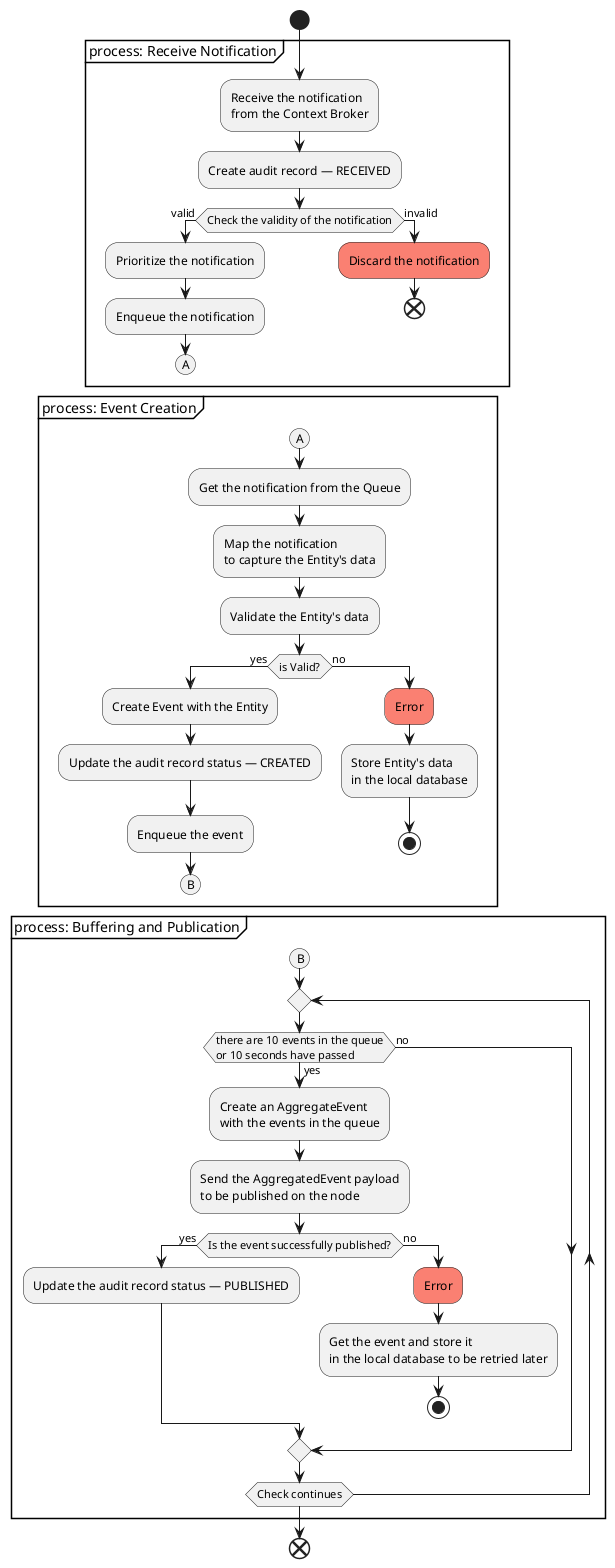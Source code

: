 @startuml
'https://plantuml.com/activity-diagram-beta
start
partition "process: Receive Notification" {
    :Receive the notification\nfrom the Context Broker;
    :Create audit record — RECEIVED;
    if (Check the validity of the notification) then (valid)
        :Prioritize the notification;
        :Enqueue the notification;
        (A)
        detach
    else (invalid)
        #Salmon:Discard the notification;
        end
    endif
}
partition "process: Event Creation" {
    (A)
    :Get the notification from the Queue;
    :Map the notification\nto capture the Entity's data;
    :Validate the Entity's data;
    if(is Valid?) then (yes)
        :Create Event with the Entity;
        :Update the audit record status — CREATED;
        :Enqueue the event;
        (B)
        detach
    else (no)
        #Salmon:Error;
        :Store Entity's data\nin the local database;
        stop
    endif
}
partition "process: Buffering and Publication" {
    (B)
    repeat
        if (there are 10 events in the queue\nor 10 seconds have passed) then (yes)
            :Create an AggregateEvent\nwith the events in the queue;
            :Send the AggregatedEvent payload\nto be published on the node;
            if (Is the event successfully published?) then (yes)
                :Update the audit record status — PUBLISHED;
            else (no)
                #Salmon:Error;
                :Get the event and store it\nin the local database to be retried later;
                stop
            endif
        else (no)
        endif
    repeat while (Check continues)
}
end
@enduml
